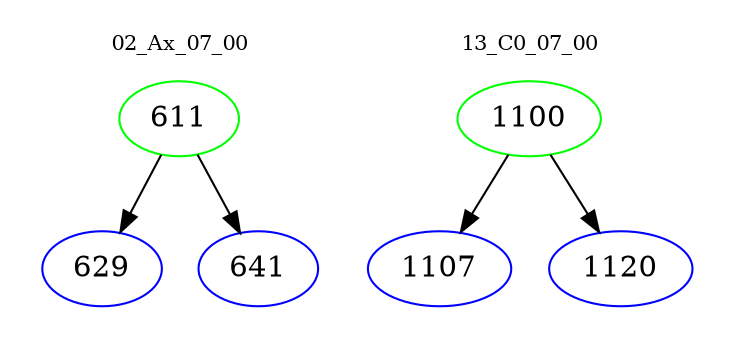 digraph{
subgraph cluster_0 {
color = white
label = "02_Ax_07_00";
fontsize=10;
T0_611 [label="611", color="green"]
T0_611 -> T0_629 [color="black"]
T0_629 [label="629", color="blue"]
T0_611 -> T0_641 [color="black"]
T0_641 [label="641", color="blue"]
}
subgraph cluster_1 {
color = white
label = "13_C0_07_00";
fontsize=10;
T1_1100 [label="1100", color="green"]
T1_1100 -> T1_1107 [color="black"]
T1_1107 [label="1107", color="blue"]
T1_1100 -> T1_1120 [color="black"]
T1_1120 [label="1120", color="blue"]
}
}
